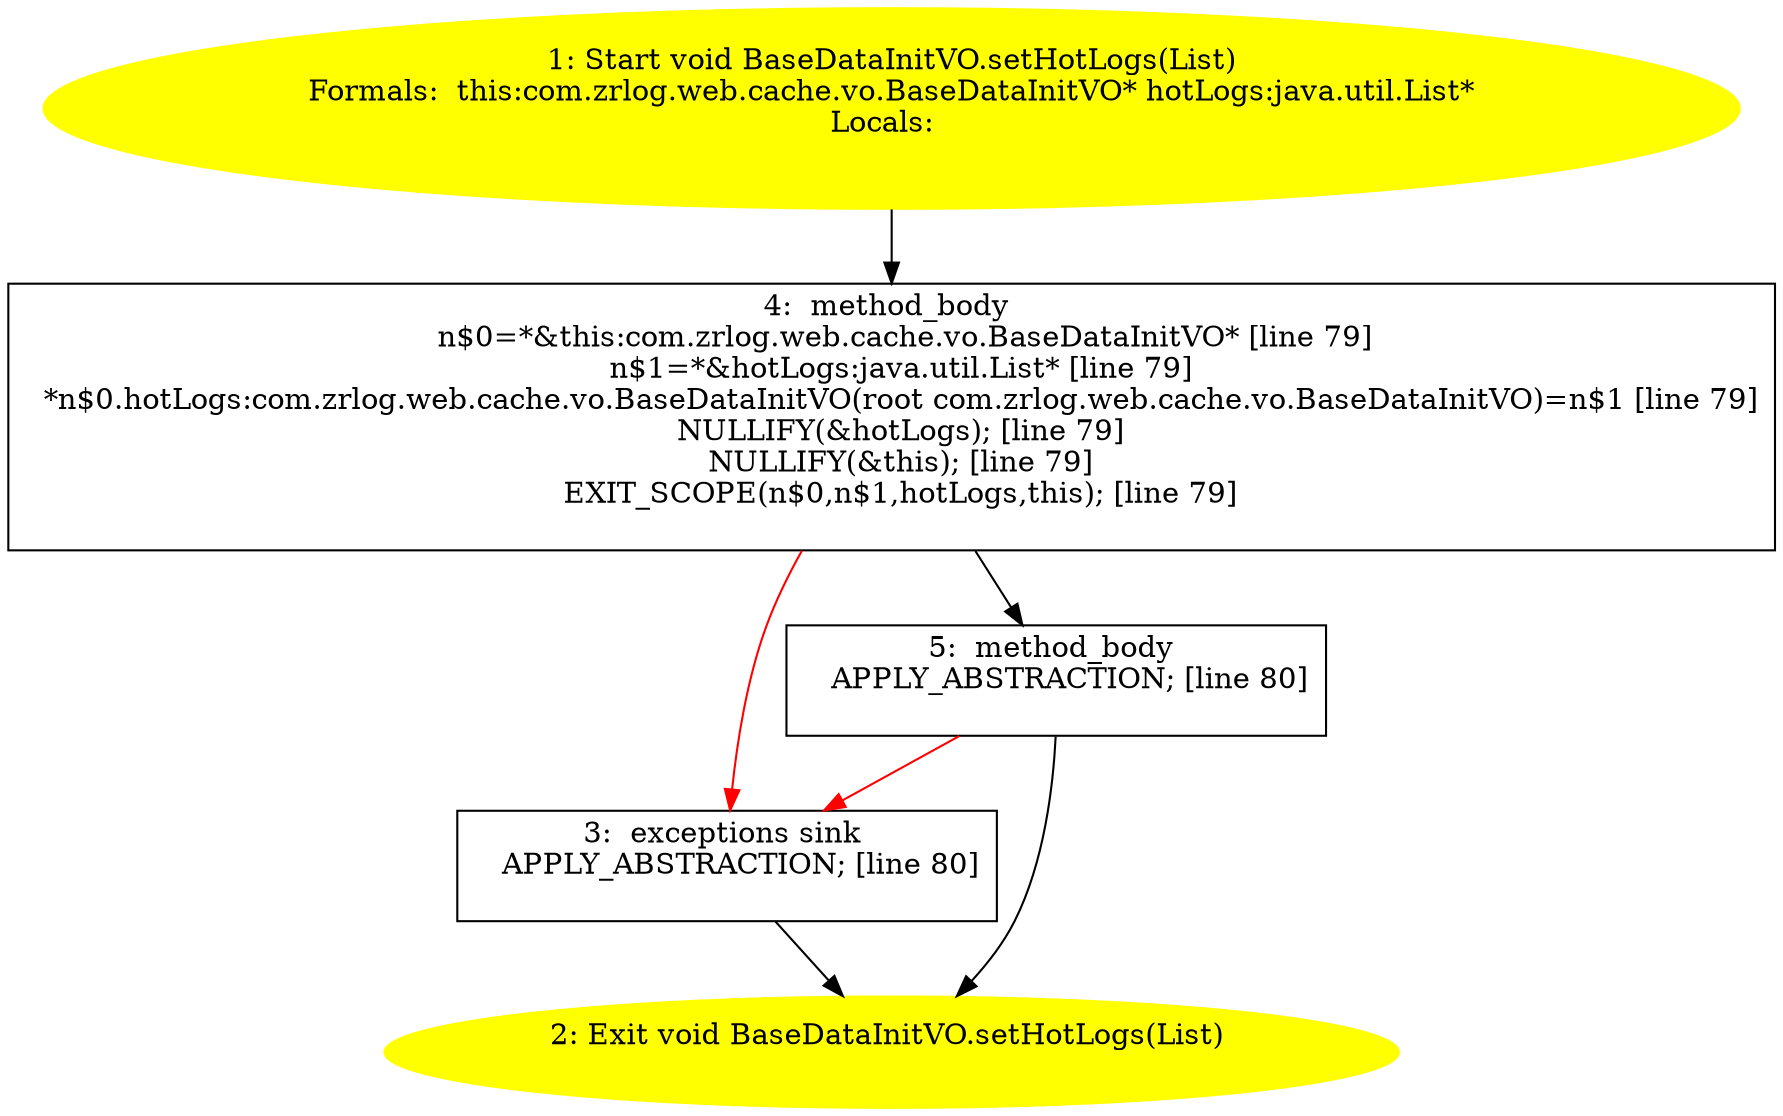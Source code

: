 /* @generated */
digraph cfg {
"com.zrlog.web.cache.vo.BaseDataInitVO.setHotLogs(java.util.List):void.f9a9127194080d0a66e08bc639a471b1_1" [label="1: Start void BaseDataInitVO.setHotLogs(List)\nFormals:  this:com.zrlog.web.cache.vo.BaseDataInitVO* hotLogs:java.util.List*\nLocals:  \n  " color=yellow style=filled]
	

	 "com.zrlog.web.cache.vo.BaseDataInitVO.setHotLogs(java.util.List):void.f9a9127194080d0a66e08bc639a471b1_1" -> "com.zrlog.web.cache.vo.BaseDataInitVO.setHotLogs(java.util.List):void.f9a9127194080d0a66e08bc639a471b1_4" ;
"com.zrlog.web.cache.vo.BaseDataInitVO.setHotLogs(java.util.List):void.f9a9127194080d0a66e08bc639a471b1_2" [label="2: Exit void BaseDataInitVO.setHotLogs(List) \n  " color=yellow style=filled]
	

"com.zrlog.web.cache.vo.BaseDataInitVO.setHotLogs(java.util.List):void.f9a9127194080d0a66e08bc639a471b1_3" [label="3:  exceptions sink \n   APPLY_ABSTRACTION; [line 80]\n " shape="box"]
	

	 "com.zrlog.web.cache.vo.BaseDataInitVO.setHotLogs(java.util.List):void.f9a9127194080d0a66e08bc639a471b1_3" -> "com.zrlog.web.cache.vo.BaseDataInitVO.setHotLogs(java.util.List):void.f9a9127194080d0a66e08bc639a471b1_2" ;
"com.zrlog.web.cache.vo.BaseDataInitVO.setHotLogs(java.util.List):void.f9a9127194080d0a66e08bc639a471b1_4" [label="4:  method_body \n   n$0=*&this:com.zrlog.web.cache.vo.BaseDataInitVO* [line 79]\n  n$1=*&hotLogs:java.util.List* [line 79]\n  *n$0.hotLogs:com.zrlog.web.cache.vo.BaseDataInitVO(root com.zrlog.web.cache.vo.BaseDataInitVO)=n$1 [line 79]\n  NULLIFY(&hotLogs); [line 79]\n  NULLIFY(&this); [line 79]\n  EXIT_SCOPE(n$0,n$1,hotLogs,this); [line 79]\n " shape="box"]
	

	 "com.zrlog.web.cache.vo.BaseDataInitVO.setHotLogs(java.util.List):void.f9a9127194080d0a66e08bc639a471b1_4" -> "com.zrlog.web.cache.vo.BaseDataInitVO.setHotLogs(java.util.List):void.f9a9127194080d0a66e08bc639a471b1_5" ;
	 "com.zrlog.web.cache.vo.BaseDataInitVO.setHotLogs(java.util.List):void.f9a9127194080d0a66e08bc639a471b1_4" -> "com.zrlog.web.cache.vo.BaseDataInitVO.setHotLogs(java.util.List):void.f9a9127194080d0a66e08bc639a471b1_3" [color="red" ];
"com.zrlog.web.cache.vo.BaseDataInitVO.setHotLogs(java.util.List):void.f9a9127194080d0a66e08bc639a471b1_5" [label="5:  method_body \n   APPLY_ABSTRACTION; [line 80]\n " shape="box"]
	

	 "com.zrlog.web.cache.vo.BaseDataInitVO.setHotLogs(java.util.List):void.f9a9127194080d0a66e08bc639a471b1_5" -> "com.zrlog.web.cache.vo.BaseDataInitVO.setHotLogs(java.util.List):void.f9a9127194080d0a66e08bc639a471b1_2" ;
	 "com.zrlog.web.cache.vo.BaseDataInitVO.setHotLogs(java.util.List):void.f9a9127194080d0a66e08bc639a471b1_5" -> "com.zrlog.web.cache.vo.BaseDataInitVO.setHotLogs(java.util.List):void.f9a9127194080d0a66e08bc639a471b1_3" [color="red" ];
}
